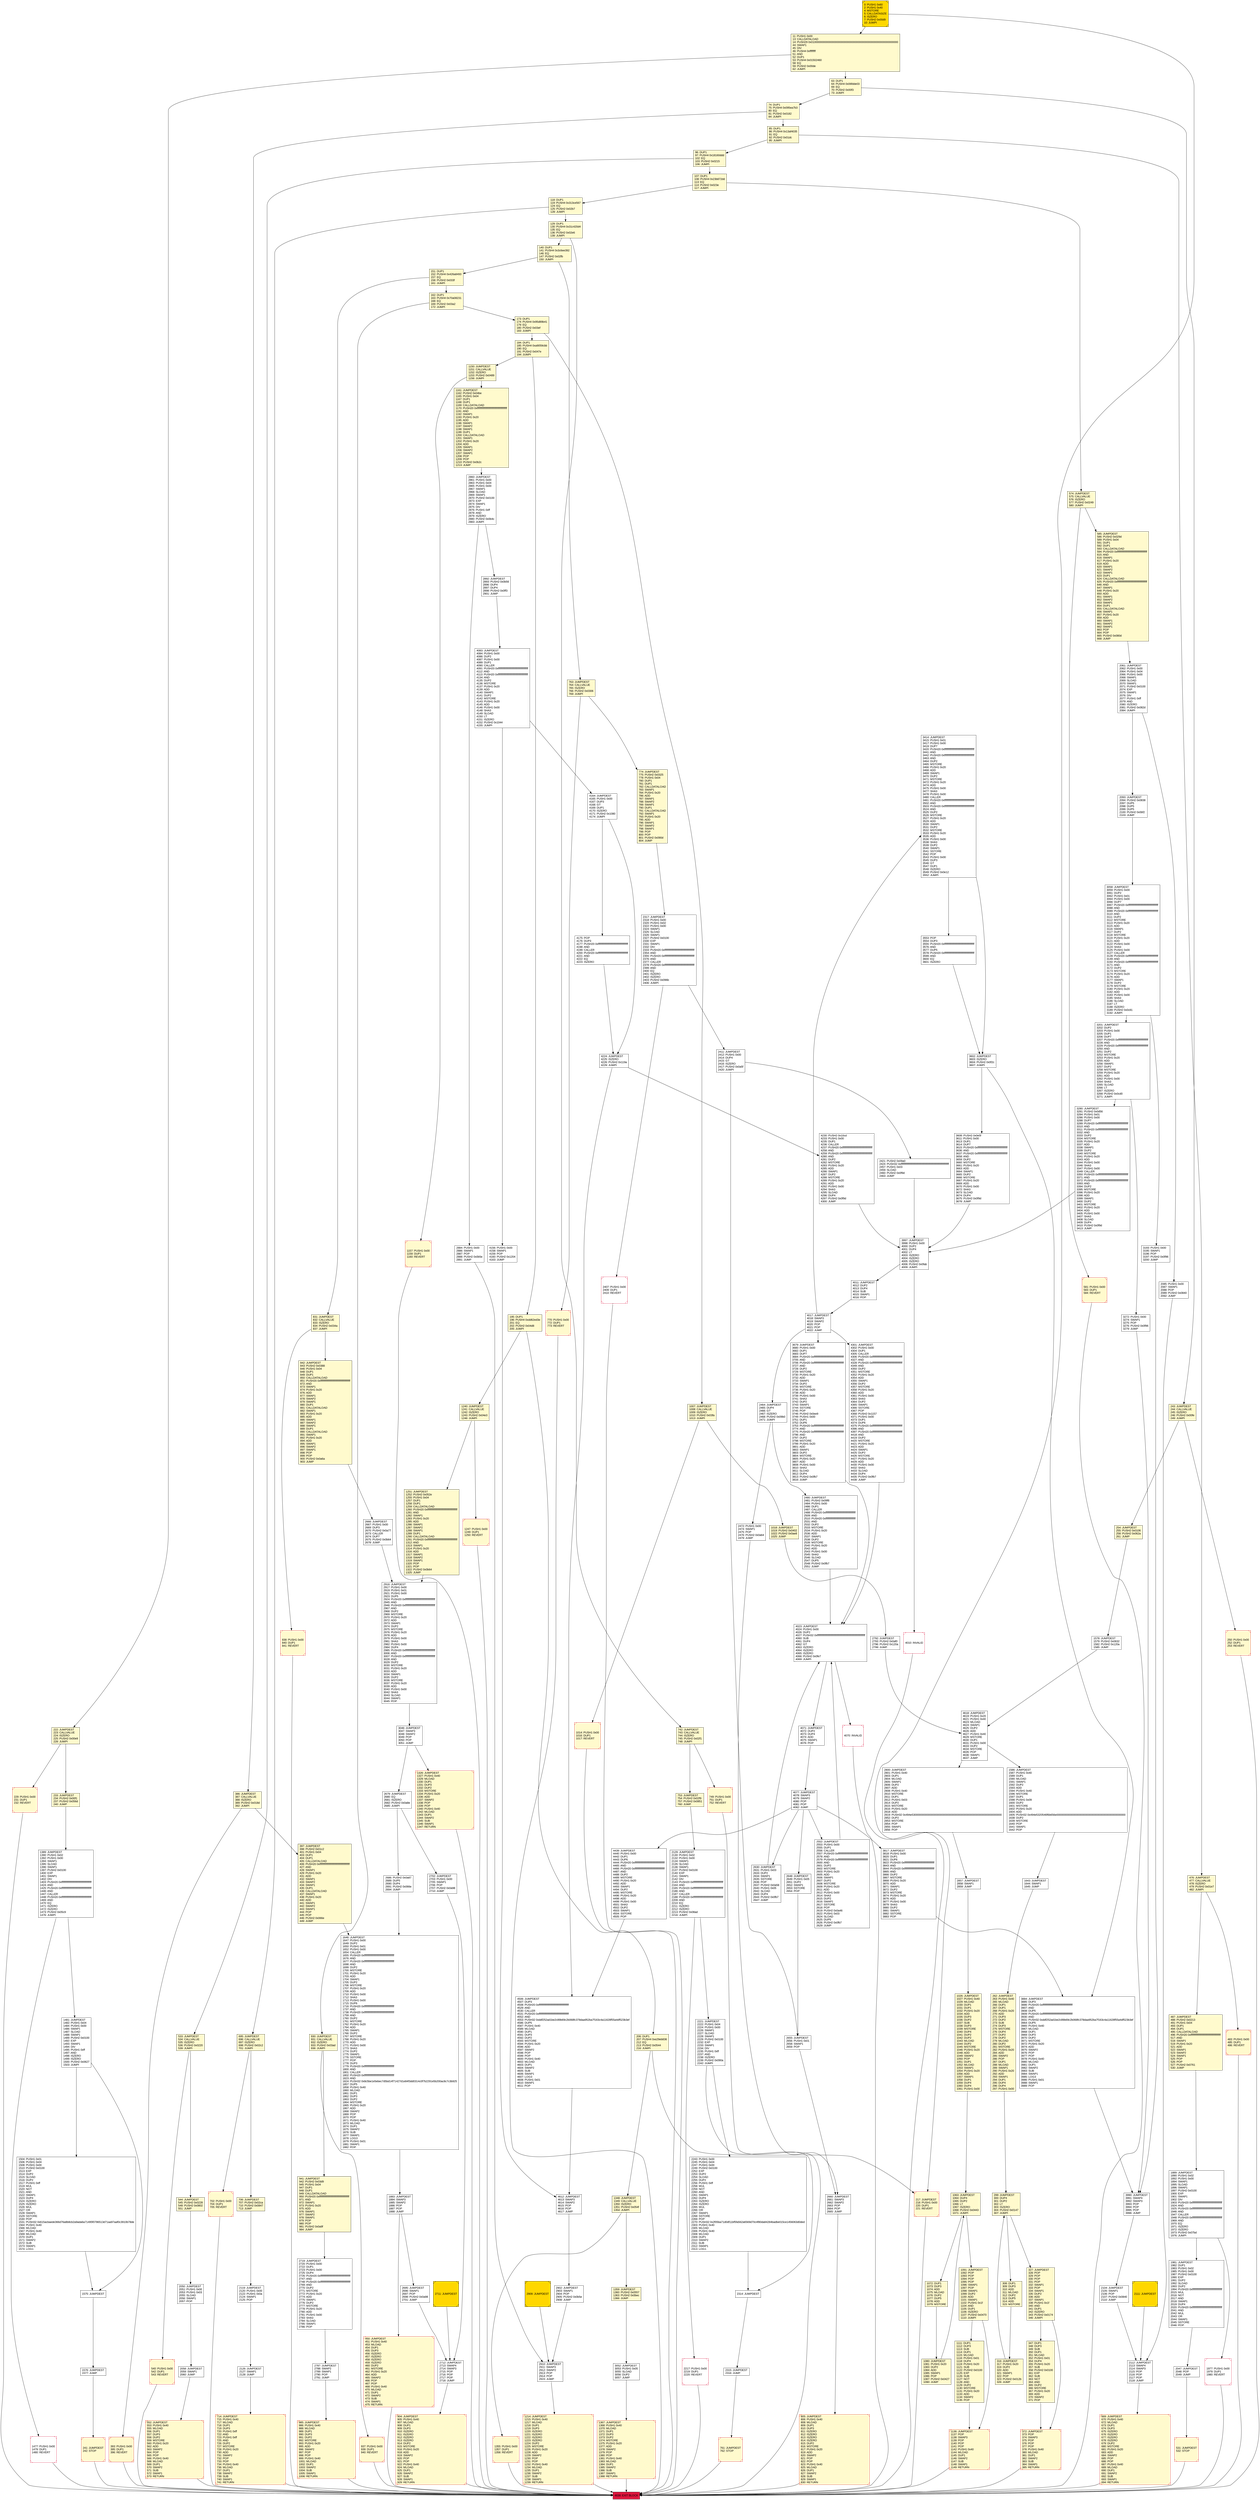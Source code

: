 digraph G {
bgcolor=transparent rankdir=UD;
node [shape=box style=filled color=black fillcolor=white fontname=arial fontcolor=black];
3414 [label="3414: JUMPDEST\l3415: PUSH1 0x01\l3417: PUSH1 0x00\l3419: DUP7\l3420: PUSH20 0xffffffffffffffffffffffffffffffffffffffff\l3441: AND\l3442: PUSH20 0xffffffffffffffffffffffffffffffffffffffff\l3463: AND\l3464: DUP2\l3465: MSTORE\l3466: PUSH1 0x20\l3468: ADD\l3469: SWAP1\l3470: DUP2\l3471: MSTORE\l3472: PUSH1 0x20\l3474: ADD\l3475: PUSH1 0x00\l3477: SHA3\l3478: PUSH1 0x00\l3480: CALLER\l3481: PUSH20 0xffffffffffffffffffffffffffffffffffffffff\l3502: AND\l3503: PUSH20 0xffffffffffffffffffffffffffffffffffffffff\l3524: AND\l3525: DUP2\l3526: MSTORE\l3527: PUSH1 0x20\l3529: ADD\l3530: SWAP1\l3531: DUP2\l3532: MSTORE\l3533: PUSH1 0x20\l3535: ADD\l3536: PUSH1 0x00\l3538: SHA3\l3539: DUP2\l3540: SWAP1\l3541: SSTORE\l3542: POP\l3543: PUSH1 0x00\l3545: DUP3\l3546: GT\l3547: DUP1\l3548: ISZERO\l3549: PUSH2 0x0e12\l3552: JUMPI\l" ];
4071 [label="4071: JUMPDEST\l4072: DUP2\l4073: DUP4\l4074: ADD\l4075: SWAP1\l4076: POP\l" ];
3817 [label="3817: JUMPDEST\l3818: PUSH1 0x00\l3820: DUP1\l3821: DUP6\l3822: PUSH20 0xffffffffffffffffffffffffffffffffffffffff\l3843: AND\l3844: PUSH20 0xffffffffffffffffffffffffffffffffffffffff\l3865: AND\l3866: DUP2\l3867: MSTORE\l3868: PUSH1 0x20\l3870: ADD\l3871: SWAP1\l3872: DUP2\l3873: MSTORE\l3874: PUSH1 0x20\l3876: ADD\l3877: PUSH1 0x00\l3879: SHA3\l3880: DUP2\l3881: SWAP1\l3882: SSTORE\l3883: POP\l" ];
4164 [label="4164: JUMPDEST\l4165: PUSH1 0x00\l4167: DUP3\l4168: GT\l4169: DUP1\l4170: ISZERO\l4171: PUSH2 0x1080\l4174: JUMPI\l" ];
118 [label="118: DUP1\l119: PUSH4 0x313ce567\l124: EQ\l125: PUSH2 0x02b7\l128: JUMPI\l" fillcolor=lemonchiffon ];
2702 [label="2702: JUMPDEST\l2703: PUSH1 0x00\l2705: SWAP1\l2706: POP\l2707: PUSH2 0x0a98\l2710: JUMP\l" ];
937 [label="937: PUSH1 0x00\l939: DUP1\l940: REVERT\l" fillcolor=lemonchiffon shape=Msquare color=crimson ];
2916 [label="2916: JUMPDEST\l2917: PUSH1 0x00\l2919: PUSH1 0x01\l2921: PUSH1 0x00\l2923: DUP5\l2924: PUSH20 0xffffffffffffffffffffffffffffffffffffffff\l2945: AND\l2946: PUSH20 0xffffffffffffffffffffffffffffffffffffffff\l2967: AND\l2968: DUP2\l2969: MSTORE\l2970: PUSH1 0x20\l2972: ADD\l2973: SWAP1\l2974: DUP2\l2975: MSTORE\l2976: PUSH1 0x20\l2978: ADD\l2979: PUSH1 0x00\l2981: SHA3\l2982: PUSH1 0x00\l2984: DUP4\l2985: PUSH20 0xffffffffffffffffffffffffffffffffffffffff\l3006: AND\l3007: PUSH20 0xffffffffffffffffffffffffffffffffffffffff\l3028: AND\l3029: DUP2\l3030: MSTORE\l3031: PUSH1 0x20\l3033: ADD\l3034: SWAP1\l3035: DUP2\l3036: MSTORE\l3037: PUSH1 0x20\l3039: ADD\l3040: PUSH1 0x00\l3042: SHA3\l3043: SLOAD\l3044: SWAP1\l3045: POP\l" ];
2217 [label="2217: PUSH1 0x00\l2219: DUP1\l2220: REVERT\l" shape=Msquare color=crimson ];
533 [label="533: JUMPDEST\l534: CALLVALUE\l535: ISZERO\l536: PUSH2 0x0220\l539: JUMPI\l" fillcolor=lemonchiffon ];
151 [label="151: DUP1\l152: PUSH4 0x426a8493\l157: EQ\l158: PUSH2 0x033f\l161: JUMPI\l" fillcolor=lemonchiffon ];
233 [label="233: JUMPDEST\l234: PUSH2 0x00f1\l237: PUSH2 0x056d\l240: JUMP\l" fillcolor=lemonchiffon ];
742 [label="742: JUMPDEST\l743: CALLVALUE\l744: ISZERO\l745: PUSH2 0x02f1\l748: JUMPI\l" fillcolor=lemonchiffon ];
4010 [label="4010: INVALID\l" shape=Msquare color=crimson ];
1977 [label="1977: PUSH1 0x00\l1979: DUP1\l1980: REVERT\l" shape=Msquare color=crimson ];
805 [label="805: JUMPDEST\l806: PUSH1 0x40\l808: MLOAD\l809: DUP1\l810: DUP3\l811: ISZERO\l812: ISZERO\l813: ISZERO\l814: ISZERO\l815: DUP2\l816: MSTORE\l817: PUSH1 0x20\l819: ADD\l820: SWAP2\l821: POP\l822: POP\l823: PUSH1 0x40\l825: MLOAD\l826: DUP1\l827: SWAP2\l828: SUB\l829: SWAP1\l830: RETURN\l" fillcolor=lemonchiffon shape=Msquare color=crimson ];
3052 [label="3052: JUMPDEST\l3053: PUSH1 0x05\l3055: SLOAD\l3056: DUP2\l3057: JUMP\l" ];
2129 [label="2129: JUMPDEST\l2130: PUSH1 0x02\l2132: PUSH1 0x00\l2134: SWAP1\l2135: SLOAD\l2136: SWAP1\l2137: PUSH2 0x0100\l2140: EXP\l2141: SWAP1\l2142: DIV\l2143: PUSH20 0xffffffffffffffffffffffffffffffffffffffff\l2164: AND\l2165: PUSH20 0xffffffffffffffffffffffffffffffffffffffff\l2186: AND\l2187: CALLER\l2188: PUSH20 0xffffffffffffffffffffffffffffffffffffffff\l2209: AND\l2210: EQ\l2211: ISZERO\l2212: ISZERO\l2213: PUSH2 0x08ad\l2216: JUMPI\l" ];
695 [label="695: JUMPDEST\l696: CALLVALUE\l697: ISZERO\l698: PUSH2 0x02c2\l701: JUMPI\l" fillcolor=lemonchiffon ];
299 [label="299: JUMPDEST\l300: DUP4\l301: DUP2\l302: LT\l303: ISZERO\l304: PUSH2 0x0147\l307: JUMPI\l" fillcolor=lemonchiffon ];
1481 [label="1481: JUMPDEST\l1482: PUSH1 0x04\l1484: PUSH1 0x00\l1486: SWAP1\l1487: SLOAD\l1488: SWAP1\l1489: PUSH2 0x0100\l1492: EXP\l1493: SWAP1\l1494: DIV\l1495: PUSH1 0xff\l1497: AND\l1498: ISZERO\l1499: ISZERO\l1500: PUSH2 0x0627\l1503: JUMPI\l" ];
4638 [label="4638: EXIT BLOCK\l" fillcolor=crimson ];
2317 [label="2317: JUMPDEST\l2318: PUSH1 0x00\l2320: PUSH1 0x02\l2322: PUSH1 0x00\l2324: SWAP1\l2325: SLOAD\l2326: SWAP1\l2327: PUSH2 0x0100\l2330: EXP\l2331: SWAP1\l2332: DIV\l2333: PUSH20 0xffffffffffffffffffffffffffffffffffffffff\l2354: AND\l2355: PUSH20 0xffffffffffffffffffffffffffffffffffffffff\l2376: AND\l2377: CALLER\l2378: PUSH20 0xffffffffffffffffffffffffffffffffffffffff\l2399: AND\l2400: EQ\l2401: ISZERO\l2402: ISZERO\l2403: PUSH2 0x096b\l2406: JUMPI\l" ];
702 [label="702: PUSH1 0x00\l704: DUP1\l705: REVERT\l" fillcolor=lemonchiffon shape=Msquare color=crimson ];
1504 [label="1504: PUSH1 0x01\l1506: PUSH1 0x04\l1508: PUSH1 0x00\l1510: PUSH2 0x0100\l1513: EXP\l1514: DUP2\l1515: SLOAD\l1516: DUP2\l1517: PUSH1 0xff\l1519: MUL\l1520: NOT\l1521: AND\l1522: SWAP1\l1523: DUP4\l1524: ISZERO\l1525: ISZERO\l1526: MUL\l1527: OR\l1528: SWAP1\l1529: SSTORE\l1530: POP\l1531: PUSH32 0x615acbaede366d76a8b8cb2a9ada6a71495f0786513d71aa97aaf0c3910b78de\l1564: PUSH1 0x40\l1566: MLOAD\l1567: PUSH1 0x40\l1569: MLOAD\l1570: DUP1\l1571: SWAP2\l1572: SUB\l1573: SWAP1\l1574: LOG1\l" ];
1576 [label="1576: JUMPDEST\l1577: JUMP\l" ];
1981 [label="1981: JUMPDEST\l1982: DUP1\l1983: PUSH1 0x02\l1985: PUSH1 0x00\l1987: PUSH2 0x0100\l1990: EXP\l1991: DUP2\l1992: SLOAD\l1993: DUP2\l1994: PUSH20 0xffffffffffffffffffffffffffffffffffffffff\l2015: MUL\l2016: NOT\l2017: AND\l2018: SWAP1\l2019: DUP4\l2020: PUSH20 0xffffffffffffffffffffffffffffffffffffffff\l2041: AND\l2042: MUL\l2043: OR\l2044: SWAP1\l2045: SSTORE\l2046: POP\l" ];
1157 [label="1157: PUSH1 0x00\l1159: DUP1\l1160: REVERT\l" fillcolor=lemonchiffon shape=Msquare color=crimson ];
831 [label="831: JUMPDEST\l832: CALLVALUE\l833: ISZERO\l834: PUSH2 0x034a\l837: JUMPI\l" fillcolor=lemonchiffon ];
393 [label="393: PUSH1 0x00\l395: DUP1\l396: REVERT\l" fillcolor=lemonchiffon shape=Msquare color=crimson ];
4230 [label="4230: PUSH2 0x10cd\l4233: PUSH1 0x00\l4235: DUP1\l4236: CALLER\l4237: PUSH20 0xffffffffffffffffffffffffffffffffffffffff\l4258: AND\l4259: PUSH20 0xffffffffffffffffffffffffffffffffffffffff\l4280: AND\l4281: DUP2\l4282: MSTORE\l4283: PUSH1 0x20\l4285: ADD\l4286: SWAP1\l4287: DUP2\l4288: MSTORE\l4289: PUSH1 0x20\l4291: ADD\l4292: PUSH1 0x00\l4294: SHA3\l4295: SLOAD\l4296: DUP4\l4297: PUSH2 0x0f9d\l4300: JUMP\l" ];
3272 [label="3272: PUSH1 0x00\l3274: SWAP1\l3275: POP\l3276: PUSH2 0x0f96\l3279: JUMP\l" ];
243 [label="243: JUMPDEST\l244: CALLVALUE\l245: ISZERO\l246: PUSH2 0x00fe\l249: JUMPI\l" fillcolor=lemonchiffon ];
2119 [label="2119: JUMPDEST\l2120: PUSH1 0x00\l2122: PUSH1 0x0a\l2124: SWAP1\l2125: POP\l" ];
1889 [label="1889: JUMPDEST\l1890: PUSH1 0x02\l1892: PUSH1 0x00\l1894: SWAP1\l1895: SLOAD\l1896: SWAP1\l1897: PUSH2 0x0100\l1900: EXP\l1901: SWAP1\l1902: DIV\l1903: PUSH20 0xffffffffffffffffffffffffffffffffffffffff\l1924: AND\l1925: PUSH20 0xffffffffffffffffffffffffffffffffffffffff\l1946: AND\l1947: CALLER\l1948: PUSH20 0xffffffffffffffffffffffffffffffffffffffff\l1969: AND\l1970: EQ\l1971: ISZERO\l1972: ISZERO\l1973: PUSH2 0x07bd\l1976: JUMPI\l" ];
140 [label="140: DUP1\l141: PUSH4 0x3c6ee392\l146: EQ\l147: PUSH2 0x02fb\l150: JUMPI\l" fillcolor=lemonchiffon ];
2464 [label="2464: JUMPDEST\l2465: DUP4\l2466: GT\l2467: ISZERO\l2468: PUSH2 0x09b0\l2471: JUMPI\l" ];
1251 [label="1251: JUMPDEST\l1252: PUSH2 0x052e\l1255: PUSH1 0x04\l1257: DUP1\l1258: DUP1\l1259: CALLDATALOAD\l1260: PUSH20 0xffffffffffffffffffffffffffffffffffffffff\l1281: AND\l1282: SWAP1\l1283: PUSH1 0x20\l1285: ADD\l1286: SWAP1\l1287: SWAP2\l1288: SWAP1\l1289: DUP1\l1290: CALLDATALOAD\l1291: PUSH20 0xffffffffffffffffffffffffffffffffffffffff\l1312: AND\l1313: SWAP1\l1314: PUSH1 0x20\l1316: ADD\l1317: SWAP1\l1318: SWAP2\l1319: SWAP1\l1320: POP\l1321: POP\l1322: PUSH2 0x0b64\l1325: JUMP\l" fillcolor=lemonchiffon ];
2315 [label="2315: JUMPDEST\l2316: JUMP\l" ];
4612 [label="4612: JUMPDEST\l4613: SWAP3\l4614: SWAP2\l4615: POP\l4616: POP\l4617: JUMP\l" ];
774 [label="774: JUMPDEST\l775: PUSH2 0x0325\l778: PUSH1 0x04\l780: DUP1\l781: DUP1\l782: CALLDATALOAD\l783: SWAP1\l784: PUSH1 0x20\l786: ADD\l787: SWAP1\l788: SWAP2\l789: SWAP1\l790: DUP1\l791: CALLDATALOAD\l792: SWAP1\l793: PUSH1 0x20\l795: ADD\l796: SWAP1\l797: SWAP2\l798: SWAP1\l799: POP\l800: POP\l801: PUSH2 0x090d\l804: JUMP\l" fillcolor=lemonchiffon ];
397 [label="397: JUMPDEST\l398: PUSH2 0x01c2\l401: PUSH1 0x04\l403: DUP1\l404: DUP1\l405: CALLDATALOAD\l406: PUSH20 0xffffffffffffffffffffffffffffffffffffffff\l427: AND\l428: SWAP1\l429: PUSH1 0x20\l431: ADD\l432: SWAP1\l433: SWAP2\l434: SWAP1\l435: DUP1\l436: CALLDATALOAD\l437: SWAP1\l438: PUSH1 0x20\l440: ADD\l441: SWAP1\l442: SWAP2\l443: SWAP1\l444: POP\l445: POP\l446: PUSH2 0x066e\l449: JUMP\l" fillcolor=lemonchiffon ];
4224 [label="4224: JUMPDEST\l4225: ISZERO\l4226: PUSH2 0x119a\l4229: JUMPI\l" ];
2061 [label="2061: JUMPDEST\l2062: PUSH1 0x00\l2064: PUSH1 0x04\l2066: PUSH1 0x00\l2068: SWAP1\l2069: SLOAD\l2070: SWAP1\l2071: PUSH2 0x0100\l2074: EXP\l2075: SWAP1\l2076: DIV\l2077: PUSH1 0xff\l2079: AND\l2080: ISZERO\l2081: PUSH2 0x082d\l2084: JUMPI\l" ];
483 [label="483: PUSH1 0x00\l485: DUP1\l486: REVERT\l" fillcolor=lemonchiffon shape=Msquare color=crimson ];
4301 [label="4301: JUMPDEST\l4302: PUSH1 0x00\l4304: DUP1\l4305: CALLER\l4306: PUSH20 0xffffffffffffffffffffffffffffffffffffffff\l4327: AND\l4328: PUSH20 0xffffffffffffffffffffffffffffffffffffffff\l4349: AND\l4350: DUP2\l4351: MSTORE\l4352: PUSH1 0x20\l4354: ADD\l4355: SWAP1\l4356: DUP2\l4357: MSTORE\l4358: PUSH1 0x20\l4360: ADD\l4361: PUSH1 0x00\l4363: SHA3\l4364: DUP2\l4365: SWAP1\l4366: SSTORE\l4367: POP\l4368: PUSH2 0x1157\l4371: PUSH1 0x00\l4373: DUP1\l4374: DUP6\l4375: PUSH20 0xffffffffffffffffffffffffffffffffffffffff\l4396: AND\l4397: PUSH20 0xffffffffffffffffffffffffffffffffffffffff\l4418: AND\l4419: DUP2\l4420: MSTORE\l4421: PUSH1 0x20\l4423: ADD\l4424: SWAP1\l4425: DUP2\l4426: MSTORE\l4427: PUSH1 0x20\l4429: ADD\l4430: PUSH1 0x00\l4432: SHA3\l4433: SLOAD\l4434: DUP4\l4435: PUSH2 0x0fb7\l4438: JUMP\l" ];
229 [label="229: PUSH1 0x00\l231: DUP1\l232: REVERT\l" fillcolor=lemonchiffon shape=Msquare color=crimson ];
0 [label="0: PUSH1 0x60\l2: PUSH1 0x40\l4: MSTORE\l5: CALLDATASIZE\l6: ISZERO\l7: PUSH2 0x00d9\l10: JUMPI\l" fillcolor=lemonchiffon shape=Msquare fillcolor=gold ];
2421 [label="2421: PUSH2 0x09a0\l2424: PUSH32 0xffffffffffffffffffffffffffffffffffffffffffffffffffffffffffffffff\l2457: PUSH1 0x03\l2459: SLOAD\l2460: PUSH2 0x0f9d\l2463: JUMP\l" ];
4083 [label="4083: JUMPDEST\l4084: PUSH1 0x00\l4086: DUP2\l4087: PUSH1 0x00\l4089: DUP1\l4090: CALLER\l4091: PUSH20 0xffffffffffffffffffffffffffffffffffffffff\l4112: AND\l4113: PUSH20 0xffffffffffffffffffffffffffffffffffffffff\l4134: AND\l4135: DUP2\l4136: MSTORE\l4137: PUSH1 0x20\l4139: ADD\l4140: SWAP1\l4141: DUP2\l4142: MSTORE\l4143: PUSH1 0x20\l4145: ADD\l4146: PUSH1 0x00\l4148: SHA3\l4149: SLOAD\l4150: LT\l4151: ISZERO\l4152: PUSH2 0x1044\l4155: JUMPI\l" ];
749 [label="749: PUSH1 0x00\l751: DUP1\l752: REVERT\l" fillcolor=lemonchiffon shape=Msquare color=crimson ];
347 [label="347: DUP1\l348: DUP3\l349: SUB\l350: DUP1\l351: MLOAD\l352: PUSH1 0x01\l354: DUP4\l355: PUSH1 0x20\l357: SUB\l358: PUSH2 0x0100\l361: EXP\l362: SUB\l363: NOT\l364: AND\l365: DUP2\l366: MSTORE\l367: PUSH1 0x20\l369: ADD\l370: SWAP2\l371: POP\l" fillcolor=lemonchiffon ];
1578 [label="1578: JUMPDEST\l1579: PUSH2 0x0632\l1582: PUSH2 0x120a\l1585: JUMP\l" ];
184 [label="184: DUP1\l185: PUSH4 0xa9059cbb\l190: EQ\l191: PUSH2 0x047e\l194: JUMPI\l" fillcolor=lemonchiffon ];
2112 [label="2112: JUMPDEST\l2113: SWAP4\l2114: SWAP3\l2115: POP\l2116: POP\l2117: POP\l2118: JUMP\l" ];
3058 [label="3058: JUMPDEST\l3059: PUSH1 0x00\l3061: DUP2\l3062: PUSH1 0x01\l3064: PUSH1 0x00\l3066: DUP7\l3067: PUSH20 0xffffffffffffffffffffffffffffffffffffffff\l3088: AND\l3089: PUSH20 0xffffffffffffffffffffffffffffffffffffffff\l3110: AND\l3111: DUP2\l3112: MSTORE\l3113: PUSH1 0x20\l3115: ADD\l3116: SWAP1\l3117: DUP2\l3118: MSTORE\l3119: PUSH1 0x20\l3121: ADD\l3122: PUSH1 0x00\l3124: SHA3\l3125: PUSH1 0x00\l3127: CALLER\l3128: PUSH20 0xffffffffffffffffffffffffffffffffffffffff\l3149: AND\l3150: PUSH20 0xffffffffffffffffffffffffffffffffffffffff\l3171: AND\l3172: DUP2\l3173: MSTORE\l3174: PUSH1 0x20\l3176: ADD\l3177: SWAP1\l3178: DUP2\l3179: MSTORE\l3180: PUSH1 0x20\l3182: ADD\l3183: PUSH1 0x00\l3185: SHA3\l3186: SLOAD\l3187: LT\l3188: ISZERO\l3189: PUSH2 0x0c81\l3192: JUMPI\l" ];
2679 [label="2679: JUMPDEST\l2680: EQ\l2681: ISZERO\l2682: PUSH2 0x0a8e\l2685: JUMPI\l" ];
1014 [label="1014: PUSH1 0x00\l1016: DUP1\l1017: REVERT\l" fillcolor=lemonchiffon shape=Msquare color=crimson ];
4070 [label="4070: INVALID\l" shape=Msquare color=crimson ];
2711 [label="2711: JUMPDEST\l" shape=Msquare fillcolor=gold ];
250 [label="250: PUSH1 0x00\l252: DUP1\l253: REVERT\l" fillcolor=lemonchiffon shape=Msquare color=crimson ];
1111 [label="1111: DUP1\l1112: DUP3\l1113: SUB\l1114: DUP1\l1115: MLOAD\l1116: PUSH1 0x01\l1118: DUP4\l1119: PUSH1 0x20\l1121: SUB\l1122: PUSH2 0x0100\l1125: EXP\l1126: SUB\l1127: NOT\l1128: AND\l1129: DUP2\l1130: MSTORE\l1131: PUSH1 0x20\l1133: ADD\l1134: SWAP2\l1135: POP\l" fillcolor=lemonchiffon ];
2660 [label="2660: JUMPDEST\l2661: SWAP3\l2662: SWAP2\l2663: POP\l2664: POP\l2665: JUMP\l" ];
4156 [label="4156: PUSH1 0x00\l4158: SWAP1\l4159: POP\l4160: PUSH2 0x1204\l4163: JUMP\l" ];
1007 [label="1007: JUMPDEST\l1008: CALLVALUE\l1009: ISZERO\l1010: PUSH2 0x03fa\l1013: JUMPI\l" fillcolor=lemonchiffon ];
4618 [label="4618: JUMPDEST\l4619: PUSH1 0x20\l4621: PUSH1 0x40\l4623: MLOAD\l4624: SWAP1\l4625: DUP2\l4626: ADD\l4627: PUSH1 0x40\l4629: MSTORE\l4630: DUP1\l4631: PUSH1 0x00\l4633: DUP2\l4634: MSTORE\l4635: POP\l4636: SWAP1\l4637: JUMP\l" ];
1883 [label="1883: JUMPDEST\l1884: SWAP3\l1885: SWAP2\l1886: POP\l1887: POP\l1888: JUMP\l" ];
1477 [label="1477: PUSH1 0x00\l1479: DUP1\l1480: REVERT\l" shape=Msquare color=crimson ];
241 [label="241: JUMPDEST\l242: STOP\l" fillcolor=lemonchiffon shape=Msquare color=crimson ];
2910 [label="2910: JUMPDEST\l2911: SWAP3\l2912: SWAP2\l2913: POP\l2914: POP\l2915: JUMP\l" ];
96 [label="96: DUP1\l97: PUSH4 0x18160ddd\l102: EQ\l103: PUSH2 0x0215\l106: JUMPI\l" fillcolor=lemonchiffon ];
985 [label="985: JUMPDEST\l986: PUSH1 0x40\l988: MLOAD\l989: DUP1\l990: DUP3\l991: DUP2\l992: MSTORE\l993: PUSH1 0x20\l995: ADD\l996: SWAP2\l997: POP\l998: POP\l999: PUSH1 0x40\l1001: MLOAD\l1002: DUP1\l1003: SWAP2\l1004: SUB\l1005: SWAP1\l1006: RETURN\l" fillcolor=lemonchiffon shape=Msquare color=crimson ];
544 [label="544: JUMPDEST\l545: PUSH2 0x0228\l548: PUSH2 0x0802\l551: JUMP\l" fillcolor=lemonchiffon ];
761 [label="761: JUMPDEST\l762: STOP\l" fillcolor=lemonchiffon shape=Msquare color=crimson ];
129 [label="129: DUP1\l130: PUSH4 0x31c420d4\l135: EQ\l136: PUSH2 0x02e6\l139: JUMPI\l" fillcolor=lemonchiffon ];
2411 [label="2411: JUMPDEST\l2412: PUSH1 0x00\l2414: DUP4\l2415: GT\l2416: ISZERO\l2417: PUSH2 0x0a5f\l2420: JUMPI\l" ];
2243 [label="2243: PUSH1 0x00\l2245: PUSH1 0x04\l2247: PUSH1 0x00\l2249: PUSH2 0x0100\l2252: EXP\l2253: DUP2\l2254: SLOAD\l2255: DUP2\l2256: PUSH1 0xff\l2258: MUL\l2259: NOT\l2260: AND\l2261: SWAP1\l2262: DUP4\l2263: ISZERO\l2264: ISZERO\l2265: MUL\l2266: OR\l2267: SWAP1\l2268: SSTORE\l2269: POP\l2270: PUSH32 0x2f05ba71d0df11bf5fa562a6569d70c4f80da84284badbe015ce1456063d0ded\l2303: PUSH1 0x40\l2305: MLOAD\l2306: PUSH1 0x40\l2308: MLOAD\l2309: DUP1\l2310: SWAP2\l2311: SUB\l2312: SWAP1\l2313: LOG1\l" ];
4011 [label="4011: JUMPDEST\l4012: DUP2\l4013: DUP4\l4014: SUB\l4015: SWAP1\l4016: POP\l" ];
195 [label="195: DUP1\l196: PUSH4 0xdd62ed3e\l201: EQ\l202: PUSH2 0x04d8\l205: JUMPI\l" fillcolor=lemonchiffon ];
2648 [label="2648: JUMPDEST\l2649: PUSH1 0x05\l2651: DUP2\l2652: SWAP1\l2653: SSTORE\l2654: POP\l" ];
1247 [label="1247: PUSH1 0x00\l1249: DUP1\l1250: REVERT\l" fillcolor=lemonchiffon shape=Msquare color=crimson ];
107 [label="107: DUP1\l108: PUSH4 0x23b872dd\l113: EQ\l114: PUSH2 0x023e\l117: JUMPI\l" fillcolor=lemonchiffon ];
714 [label="714: JUMPDEST\l715: PUSH1 0x40\l717: MLOAD\l718: DUP1\l719: DUP3\l720: PUSH1 0xff\l722: AND\l723: PUSH1 0xff\l725: AND\l726: DUP2\l727: MSTORE\l728: PUSH1 0x20\l730: ADD\l731: SWAP2\l732: POP\l733: POP\l734: PUSH1 0x40\l736: MLOAD\l737: DUP1\l738: SWAP2\l739: SUB\l740: SWAP1\l741: RETURN\l" fillcolor=lemonchiffon shape=Msquare color=crimson ];
1348 [label="1348: JUMPDEST\l1349: CALLVALUE\l1350: ISZERO\l1351: PUSH2 0x054f\l1354: JUMPI\l" fillcolor=lemonchiffon ];
487 [label="487: JUMPDEST\l488: PUSH2 0x0213\l491: PUSH1 0x04\l493: DUP1\l494: DUP1\l495: CALLDATALOAD\l496: PUSH20 0xffffffffffffffffffffffffffffffffffffffff\l517: AND\l518: SWAP1\l519: PUSH1 0x20\l521: ADD\l522: SWAP1\l523: SWAP2\l524: SWAP1\l525: POP\l526: POP\l527: PUSH2 0x0761\l530: JUMP\l" fillcolor=lemonchiffon ];
476 [label="476: JUMPDEST\l477: CALLVALUE\l478: ISZERO\l479: PUSH2 0x01e7\l482: JUMPI\l" fillcolor=lemonchiffon ];
1214 [label="1214: JUMPDEST\l1215: PUSH1 0x40\l1217: MLOAD\l1218: DUP1\l1219: DUP3\l1220: ISZERO\l1221: ISZERO\l1222: ISZERO\l1223: ISZERO\l1224: DUP2\l1225: MSTORE\l1226: PUSH1 0x20\l1228: ADD\l1229: SWAP2\l1230: POP\l1231: POP\l1232: PUSH1 0x40\l1234: MLOAD\l1235: DUP1\l1236: SWAP2\l1237: SUB\l1238: SWAP1\l1239: RETURN\l" fillcolor=lemonchiffon shape=Msquare color=crimson ];
3990 [label="3990: JUMPDEST\l3991: SWAP4\l3992: SWAP3\l3993: POP\l3994: POP\l3995: POP\l3996: JUMP\l" ];
531 [label="531: JUMPDEST\l532: STOP\l" fillcolor=lemonchiffon shape=Msquare color=crimson ];
2787 [label="2787: JUMPDEST\l2788: SWAP2\l2789: SWAP1\l2790: POP\l2791: JUMP\l" ];
2902 [label="2902: JUMPDEST\l2903: SWAP1\l2904: POP\l2905: PUSH2 0x0b5e\l2908: JUMP\l" ];
4017 [label="4017: JUMPDEST\l4018: SWAP3\l4019: SWAP2\l4020: POP\l4021: POP\l4022: JUMP\l" ];
2712 [label="2712: JUMPDEST\l2713: SWAP4\l2714: SWAP3\l2715: POP\l2716: POP\l2717: POP\l2718: JUMP\l" ];
222 [label="222: JUMPDEST\l223: CALLVALUE\l224: ISZERO\l225: PUSH2 0x00e9\l228: JUMPI\l" fillcolor=lemonchiffon ];
206 [label="206: DUP1\l207: PUSH4 0xe29eb836\l212: EQ\l213: PUSH2 0x0544\l216: JUMPI\l" fillcolor=lemonchiffon ];
2719 [label="2719: JUMPDEST\l2720: PUSH1 0x00\l2722: DUP1\l2723: PUSH1 0x00\l2725: DUP4\l2726: PUSH20 0xffffffffffffffffffffffffffffffffffffffff\l2747: AND\l2748: PUSH20 0xffffffffffffffffffffffffffffffffffffffff\l2769: AND\l2770: DUP2\l2771: MSTORE\l2772: PUSH1 0x20\l2774: ADD\l2775: SWAP1\l2776: DUP2\l2777: MSTORE\l2778: PUSH1 0x20\l2780: ADD\l2781: PUSH1 0x00\l2783: SHA3\l2784: SLOAD\l2785: SWAP1\l2786: POP\l" ];
1080 [label="1080: JUMPDEST\l1081: PUSH1 0x20\l1083: DUP2\l1084: ADD\l1085: SWAP1\l1086: POP\l1087: PUSH2 0x0427\l1090: JUMP\l" fillcolor=lemonchiffon ];
2686 [label="2686: PUSH2 0x0a87\l2689: DUP5\l2690: DUP4\l2691: PUSH2 0x066e\l2694: JUMP\l" ];
2884 [label="2884: PUSH1 0x00\l2886: SWAP1\l2887: POP\l2888: PUSH2 0x0b5e\l2891: JUMP\l" ];
2909 [label="2909: JUMPDEST\l" shape=Msquare fillcolor=gold ];
2480 [label="2480: JUMPDEST\l2481: PUSH2 0x09f8\l2484: PUSH1 0x00\l2486: DUP1\l2487: CALLER\l2488: PUSH20 0xffffffffffffffffffffffffffffffffffffffff\l2509: AND\l2510: PUSH20 0xffffffffffffffffffffffffffffffffffffffff\l2531: AND\l2532: DUP2\l2533: MSTORE\l2534: PUSH1 0x20\l2536: ADD\l2537: SWAP1\l2538: DUP2\l2539: MSTORE\l2540: PUSH1 0x20\l2542: ADD\l2543: PUSH1 0x00\l2545: SHA3\l2546: SLOAD\l2547: DUP5\l2548: PUSH2 0x0fb7\l2551: JUMP\l" ];
2666 [label="2666: JUMPDEST\l2667: PUSH1 0x00\l2669: DUP3\l2670: PUSH2 0x0a77\l2673: CALLER\l2674: DUP7\l2675: PUSH2 0x0b64\l2678: JUMP\l" ];
2695 [label="2695: JUMPDEST\l2696: SWAP1\l2697: POP\l2698: PUSH2 0x0a98\l2701: JUMP\l" ];
552 [label="552: JUMPDEST\l553: PUSH1 0x40\l555: MLOAD\l556: DUP1\l557: DUP3\l558: DUP2\l559: MSTORE\l560: PUSH1 0x20\l562: ADD\l563: SWAP2\l564: POP\l565: POP\l566: PUSH1 0x40\l568: MLOAD\l569: DUP1\l570: SWAP2\l571: SUB\l572: SWAP1\l573: RETURN\l" fillcolor=lemonchiffon shape=Msquare color=crimson ];
2221 [label="2221: JUMPDEST\l2222: PUSH1 0x04\l2224: PUSH1 0x00\l2226: SWAP1\l2227: SLOAD\l2228: SWAP1\l2229: PUSH2 0x0100\l2232: EXP\l2233: SWAP1\l2234: DIV\l2235: PUSH1 0xff\l2237: AND\l2238: ISZERO\l2239: PUSH2 0x090a\l2242: JUMPI\l" ];
3193 [label="3193: PUSH1 0x00\l3195: SWAP1\l3196: POP\l3197: PUSH2 0x0f96\l3200: JUMP\l" ];
3602 [label="3602: JUMPDEST\l3603: ISZERO\l3604: PUSH2 0x0f2c\l3607: JUMPI\l" ];
11 [label="11: PUSH1 0x00\l13: CALLDATALOAD\l14: PUSH29 0x0100000000000000000000000000000000000000000000000000000000\l44: SWAP1\l45: DIV\l46: PUSH4 0xffffffff\l51: AND\l52: DUP1\l53: PUSH4 0x01502460\l58: EQ\l59: PUSH2 0x00de\l62: JUMPI\l" fillcolor=lemonchiffon ];
2857 [label="2857: JUMPDEST\l2858: SWAP1\l2859: JUMP\l" ];
1326 [label="1326: JUMPDEST\l1327: PUSH1 0x40\l1329: MLOAD\l1330: DUP1\l1331: DUP3\l1332: DUP2\l1333: MSTORE\l1334: PUSH1 0x20\l1336: ADD\l1337: SWAP2\l1338: POP\l1339: POP\l1340: PUSH1 0x40\l1342: MLOAD\l1343: DUP1\l1344: SWAP2\l1345: SUB\l1346: SWAP1\l1347: RETURN\l" fillcolor=lemonchiffon shape=Msquare color=crimson ];
1091 [label="1091: JUMPDEST\l1092: POP\l1093: POP\l1094: POP\l1095: POP\l1096: SWAP1\l1097: POP\l1098: SWAP1\l1099: DUP2\l1100: ADD\l1101: SWAP1\l1102: PUSH1 0x1f\l1104: AND\l1105: DUP1\l1106: ISZERO\l1107: PUSH2 0x0470\l1110: JUMPI\l" fillcolor=lemonchiffon ];
1150 [label="1150: JUMPDEST\l1151: CALLVALUE\l1152: ISZERO\l1153: PUSH2 0x0489\l1156: JUMPI\l" fillcolor=lemonchiffon ];
585 [label="585: JUMPDEST\l586: PUSH2 0x029d\l589: PUSH1 0x04\l591: DUP1\l592: DUP1\l593: CALLDATALOAD\l594: PUSH20 0xffffffffffffffffffffffffffffffffffffffff\l615: AND\l616: SWAP1\l617: PUSH1 0x20\l619: ADD\l620: SWAP1\l621: SWAP2\l622: SWAP1\l623: DUP1\l624: CALLDATALOAD\l625: PUSH20 0xffffffffffffffffffffffffffffffffffffffff\l646: AND\l647: SWAP1\l648: PUSH1 0x20\l650: ADD\l651: SWAP1\l652: SWAP2\l653: SWAP1\l654: DUP1\l655: CALLDATALOAD\l656: SWAP1\l657: PUSH1 0x20\l659: ADD\l660: SWAP1\l661: SWAP2\l662: SWAP1\l663: POP\l664: POP\l665: PUSH2 0x080d\l668: JUMP\l" fillcolor=lemonchiffon ];
669 [label="669: JUMPDEST\l670: PUSH1 0x40\l672: MLOAD\l673: DUP1\l674: DUP3\l675: ISZERO\l676: ISZERO\l677: ISZERO\l678: ISZERO\l679: DUP2\l680: MSTORE\l681: PUSH1 0x20\l683: ADD\l684: SWAP2\l685: POP\l686: POP\l687: PUSH1 0x40\l689: MLOAD\l690: DUP1\l691: SWAP2\l692: SUB\l693: SWAP1\l694: RETURN\l" fillcolor=lemonchiffon shape=Msquare color=crimson ];
770 [label="770: PUSH1 0x00\l772: DUP1\l773: REVERT\l" fillcolor=lemonchiffon shape=Msquare color=crimson ];
1586 [label="1586: JUMPDEST\l1587: PUSH1 0x40\l1589: DUP1\l1590: MLOAD\l1591: SWAP1\l1592: DUP2\l1593: ADD\l1594: PUSH1 0x40\l1596: MSTORE\l1597: DUP1\l1598: PUSH1 0x09\l1600: DUP2\l1601: MSTORE\l1602: PUSH1 0x20\l1604: ADD\l1605: PUSH32 0x494e5320546f6b656e0000000000000000000000000000000000000000000000\l1638: DUP2\l1639: MSTORE\l1640: POP\l1641: SWAP1\l1642: POP\l" ];
162 [label="162: DUP1\l163: PUSH4 0x70a08231\l168: EQ\l169: PUSH2 0x03a2\l172: JUMPI\l" fillcolor=lemonchiffon ];
1389 [label="1389: JUMPDEST\l1390: PUSH1 0x02\l1392: PUSH1 0x00\l1394: SWAP1\l1395: SLOAD\l1396: SWAP1\l1397: PUSH2 0x0100\l1400: EXP\l1401: SWAP1\l1402: DIV\l1403: PUSH20 0xffffffffffffffffffffffffffffffffffffffff\l1424: AND\l1425: PUSH20 0xffffffffffffffffffffffffffffffffffffffff\l1446: AND\l1447: CALLER\l1448: PUSH20 0xffffffffffffffffffffffffffffffffffffffff\l1469: AND\l1470: EQ\l1471: ISZERO\l1472: ISZERO\l1473: PUSH2 0x05c9\l1476: JUMPI\l" ];
2800 [label="2800: JUMPDEST\l2801: PUSH1 0x40\l2803: DUP1\l2804: MLOAD\l2805: SWAP1\l2806: DUP2\l2807: ADD\l2808: PUSH1 0x40\l2810: MSTORE\l2811: DUP1\l2812: PUSH1 0x03\l2814: DUP2\l2815: MSTORE\l2816: PUSH1 0x20\l2818: ADD\l2819: PUSH32 0x494e530000000000000000000000000000000000000000000000000000000000\l2852: DUP2\l2853: MSTORE\l2854: POP\l2855: SWAP1\l2856: POP\l" ];
3884 [label="3884: JUMPDEST\l3885: DUP3\l3886: PUSH20 0xffffffffffffffffffffffffffffffffffffffff\l3907: AND\l3908: DUP5\l3909: PUSH20 0xffffffffffffffffffffffffffffffffffffffff\l3930: AND\l3931: PUSH32 0xddf252ad1be2c89b69c2b068fc378daa952ba7f163c4a11628f55a4df523b3ef\l3964: DUP5\l3965: PUSH1 0x40\l3967: MLOAD\l3968: DUP1\l3969: DUP3\l3970: DUP2\l3971: MSTORE\l3972: PUSH1 0x20\l3974: ADD\l3975: SWAP2\l3976: POP\l3977: POP\l3978: PUSH1 0x40\l3980: MLOAD\l3981: DUP1\l3982: SWAP2\l3983: SUB\l3984: SWAP1\l3985: LOG3\l3986: PUSH1 0x01\l3988: SWAP1\l3989: POP\l" ];
85 [label="85: DUP1\l86: PUSH4 0x13af4035\l91: EQ\l92: PUSH2 0x01dc\l95: JUMPI\l" fillcolor=lemonchiffon ];
930 [label="930: JUMPDEST\l931: CALLVALUE\l932: ISZERO\l933: PUSH2 0x03ad\l936: JUMPI\l" fillcolor=lemonchiffon ];
1026 [label="1026: JUMPDEST\l1027: PUSH1 0x40\l1029: MLOAD\l1030: DUP1\l1031: DUP1\l1032: PUSH1 0x20\l1034: ADD\l1035: DUP3\l1036: DUP2\l1037: SUB\l1038: DUP3\l1039: MSTORE\l1040: DUP4\l1041: DUP2\l1042: DUP2\l1043: MLOAD\l1044: DUP2\l1045: MSTORE\l1046: PUSH1 0x20\l1048: ADD\l1049: SWAP2\l1050: POP\l1051: DUP1\l1052: MLOAD\l1053: SWAP1\l1054: PUSH1 0x20\l1056: ADD\l1057: SWAP1\l1058: DUP1\l1059: DUP4\l1060: DUP4\l1061: PUSH1 0x00\l" fillcolor=lemonchiffon ];
1072 [label="1072: DUP1\l1073: DUP3\l1074: ADD\l1075: MLOAD\l1076: DUP2\l1077: DUP5\l1078: ADD\l1079: MSTORE\l" fillcolor=lemonchiffon ];
3608 [label="3608: PUSH2 0x0e5f\l3611: PUSH1 0x00\l3613: DUP1\l3614: DUP7\l3615: PUSH20 0xffffffffffffffffffffffffffffffffffffffff\l3636: AND\l3637: PUSH20 0xffffffffffffffffffffffffffffffffffffffff\l3658: AND\l3659: DUP2\l3660: MSTORE\l3661: PUSH1 0x20\l3663: ADD\l3664: SWAP1\l3665: DUP2\l3666: MSTORE\l3667: PUSH1 0x20\l3669: ADD\l3670: PUSH1 0x00\l3672: SHA3\l3673: SLOAD\l3674: DUP4\l3675: PUSH2 0x0f9d\l3678: JUMP\l" ];
904 [label="904: JUMPDEST\l905: PUSH1 0x40\l907: MLOAD\l908: DUP1\l909: DUP3\l910: ISZERO\l911: ISZERO\l912: ISZERO\l913: ISZERO\l914: DUP2\l915: MSTORE\l916: PUSH1 0x20\l918: ADD\l919: SWAP2\l920: POP\l921: POP\l922: PUSH1 0x40\l924: MLOAD\l925: DUP1\l926: SWAP2\l927: SUB\l928: SWAP1\l929: RETURN\l" fillcolor=lemonchiffon shape=Msquare color=crimson ];
3679 [label="3679: JUMPDEST\l3680: PUSH1 0x00\l3682: DUP1\l3683: DUP7\l3684: PUSH20 0xffffffffffffffffffffffffffffffffffffffff\l3705: AND\l3706: PUSH20 0xffffffffffffffffffffffffffffffffffffffff\l3727: AND\l3728: DUP2\l3729: MSTORE\l3730: PUSH1 0x20\l3732: ADD\l3733: SWAP1\l3734: DUP2\l3735: MSTORE\l3736: PUSH1 0x20\l3738: ADD\l3739: PUSH1 0x00\l3741: SHA3\l3742: DUP2\l3743: SWAP1\l3744: SSTORE\l3745: POP\l3746: PUSH2 0x0ee9\l3749: PUSH1 0x00\l3751: DUP1\l3752: DUP6\l3753: PUSH20 0xffffffffffffffffffffffffffffffffffffffff\l3774: AND\l3775: PUSH20 0xffffffffffffffffffffffffffffffffffffffff\l3796: AND\l3797: DUP2\l3798: MSTORE\l3799: PUSH1 0x20\l3801: ADD\l3802: SWAP1\l3803: DUP2\l3804: MSTORE\l3805: PUSH1 0x20\l3807: ADD\l3808: PUSH1 0x00\l3810: SHA3\l3811: SLOAD\l3812: DUP4\l3813: PUSH2 0x0fb7\l3816: JUMP\l" ];
386 [label="386: JUMPDEST\l387: CALLVALUE\l388: ISZERO\l389: PUSH2 0x018d\l392: JUMPI\l" fillcolor=lemonchiffon ];
3553 [label="3553: POP\l3554: DUP3\l3555: PUSH20 0xffffffffffffffffffffffffffffffffffffffff\l3576: AND\l3577: DUP5\l3578: PUSH20 0xffffffffffffffffffffffffffffffffffffffff\l3599: AND\l3600: EQ\l3601: ISZERO\l" ];
262 [label="262: JUMPDEST\l263: PUSH1 0x40\l265: MLOAD\l266: DUP1\l267: DUP1\l268: PUSH1 0x20\l270: ADD\l271: DUP3\l272: DUP2\l273: SUB\l274: DUP3\l275: MSTORE\l276: DUP4\l277: DUP2\l278: DUP2\l279: MLOAD\l280: DUP2\l281: MSTORE\l282: PUSH1 0x20\l284: ADD\l285: SWAP2\l286: POP\l287: DUP1\l288: MLOAD\l289: SWAP1\l290: PUSH1 0x20\l292: ADD\l293: SWAP1\l294: DUP1\l295: DUP4\l296: DUP4\l297: PUSH1 0x00\l" fillcolor=lemonchiffon ];
308 [label="308: DUP1\l309: DUP3\l310: ADD\l311: MLOAD\l312: DUP2\l313: DUP5\l314: ADD\l315: MSTORE\l" fillcolor=lemonchiffon ];
2792 [label="2792: JUMPDEST\l2793: PUSH2 0x0af0\l2796: PUSH2 0x120a\l2799: JUMP\l" ];
316 [label="316: JUMPDEST\l317: PUSH1 0x20\l319: DUP2\l320: ADD\l321: SWAP1\l322: POP\l323: PUSH2 0x012b\l326: JUMP\l" fillcolor=lemonchiffon ];
3997 [label="3997: JUMPDEST\l3998: PUSH1 0x00\l4000: DUP2\l4001: DUP4\l4002: LT\l4003: ISZERO\l4004: ISZERO\l4005: ISZERO\l4006: PUSH2 0x0fab\l4009: JUMPI\l" ];
540 [label="540: PUSH1 0x00\l542: DUP1\l543: REVERT\l" fillcolor=lemonchiffon shape=Msquare color=crimson ];
2630 [label="2630: JUMPDEST\l2631: PUSH1 0x03\l2633: DUP2\l2634: SWAP1\l2635: SSTORE\l2636: POP\l2637: PUSH2 0x0a58\l2640: PUSH1 0x05\l2642: SLOAD\l2643: DUP4\l2644: PUSH2 0x0fb7\l2647: JUMP\l" ];
4439 [label="4439: JUMPDEST\l4440: PUSH1 0x00\l4442: DUP1\l4443: DUP6\l4444: PUSH20 0xffffffffffffffffffffffffffffffffffffffff\l4465: AND\l4466: PUSH20 0xffffffffffffffffffffffffffffffffffffffff\l4487: AND\l4488: DUP2\l4489: MSTORE\l4490: PUSH1 0x20\l4492: ADD\l4493: SWAP1\l4494: DUP2\l4495: MSTORE\l4496: PUSH1 0x20\l4498: ADD\l4499: PUSH1 0x00\l4501: SHA3\l4502: DUP2\l4503: SWAP1\l4504: SSTORE\l4505: POP\l" ];
2552 [label="2552: JUMPDEST\l2553: PUSH1 0x00\l2555: DUP1\l2556: CALLER\l2557: PUSH20 0xffffffffffffffffffffffffffffffffffffffff\l2578: AND\l2579: PUSH20 0xffffffffffffffffffffffffffffffffffffffff\l2600: AND\l2601: DUP2\l2602: MSTORE\l2603: PUSH1 0x20\l2605: ADD\l2606: SWAP1\l2607: DUP2\l2608: MSTORE\l2609: PUSH1 0x20\l2611: ADD\l2612: PUSH1 0x00\l2614: SHA3\l2615: DUP2\l2616: SWAP1\l2617: SSTORE\l2618: POP\l2619: PUSH2 0x0a46\l2622: PUSH1 0x03\l2624: SLOAD\l2625: DUP5\l2626: PUSH2 0x0fb7\l2629: JUMP\l" ];
574 [label="574: JUMPDEST\l575: CALLVALUE\l576: ISZERO\l577: PUSH2 0x0249\l580: JUMPI\l" fillcolor=lemonchiffon ];
1063 [label="1063: JUMPDEST\l1064: DUP4\l1065: DUP2\l1066: LT\l1067: ISZERO\l1068: PUSH2 0x0443\l1071: JUMPI\l" fillcolor=lemonchiffon ];
2058 [label="2058: JUMPDEST\l2059: SWAP1\l2060: JUMP\l" ];
763 [label="763: JUMPDEST\l764: CALLVALUE\l765: ISZERO\l766: PUSH2 0x0306\l769: JUMPI\l" fillcolor=lemonchiffon ];
753 [label="753: JUMPDEST\l754: PUSH2 0x02f9\l757: PUSH2 0x0851\l760: JUMP\l" fillcolor=lemonchiffon ];
941 [label="941: JUMPDEST\l942: PUSH2 0x03d9\l945: PUSH1 0x04\l947: DUP1\l948: DUP1\l949: CALLDATALOAD\l950: PUSH20 0xffffffffffffffffffffffffffffffffffffffff\l971: AND\l972: SWAP1\l973: PUSH1 0x20\l975: ADD\l976: SWAP1\l977: SWAP2\l978: SWAP1\l979: POP\l980: POP\l981: PUSH2 0x0a9f\l984: JUMP\l" fillcolor=lemonchiffon ];
4175 [label="4175: POP\l4176: DUP3\l4177: PUSH20 0xffffffffffffffffffffffffffffffffffffffff\l4198: AND\l4199: CALLER\l4200: PUSH20 0xffffffffffffffffffffffffffffffffffffffff\l4221: AND\l4222: EQ\l4223: ISZERO\l" ];
2085 [label="2085: PUSH1 0x00\l2087: SWAP1\l2088: POP\l2089: PUSH2 0x0840\l2092: JUMP\l" ];
2407 [label="2407: PUSH1 0x00\l2409: DUP1\l2410: REVERT\l" shape=Msquare color=crimson ];
1018 [label="1018: JUMPDEST\l1019: PUSH2 0x0402\l1022: PUSH2 0x0ae8\l1025: JUMP\l" fillcolor=lemonchiffon ];
2314 [label="2314: JUMPDEST\l" ];
1646 [label="1646: JUMPDEST\l1647: PUSH1 0x00\l1649: DUP2\l1650: PUSH1 0x01\l1652: PUSH1 0x00\l1654: CALLER\l1655: PUSH20 0xffffffffffffffffffffffffffffffffffffffff\l1676: AND\l1677: PUSH20 0xffffffffffffffffffffffffffffffffffffffff\l1698: AND\l1699: DUP2\l1700: MSTORE\l1701: PUSH1 0x20\l1703: ADD\l1704: SWAP1\l1705: DUP2\l1706: MSTORE\l1707: PUSH1 0x20\l1709: ADD\l1710: PUSH1 0x00\l1712: SHA3\l1713: PUSH1 0x00\l1715: DUP6\l1716: PUSH20 0xffffffffffffffffffffffffffffffffffffffff\l1737: AND\l1738: PUSH20 0xffffffffffffffffffffffffffffffffffffffff\l1759: AND\l1760: DUP2\l1761: MSTORE\l1762: PUSH1 0x20\l1764: ADD\l1765: SWAP1\l1766: DUP2\l1767: MSTORE\l1768: PUSH1 0x20\l1770: ADD\l1771: PUSH1 0x00\l1773: SHA3\l1774: DUP2\l1775: SWAP1\l1776: SSTORE\l1777: POP\l1778: DUP3\l1779: PUSH20 0xffffffffffffffffffffffffffffffffffffffff\l1800: AND\l1801: CALLER\l1802: PUSH20 0xffffffffffffffffffffffffffffffffffffffff\l1823: AND\l1824: PUSH32 0x8c5be1e5ebec7d5bd14f71427d1e84f3dd0314c0f7b2291e5b200ac8c7c3b925\l1857: DUP5\l1858: PUSH1 0x40\l1860: MLOAD\l1861: DUP1\l1862: DUP3\l1863: DUP2\l1864: MSTORE\l1865: PUSH1 0x20\l1867: ADD\l1868: SWAP2\l1869: POP\l1870: POP\l1871: PUSH1 0x40\l1873: MLOAD\l1874: DUP1\l1875: SWAP2\l1876: SUB\l1877: SWAP1\l1878: LOG3\l1879: PUSH1 0x01\l1881: SWAP1\l1882: POP\l" ];
842 [label="842: JUMPDEST\l843: PUSH2 0x0388\l846: PUSH1 0x04\l848: DUP1\l849: DUP1\l850: CALLDATALOAD\l851: PUSH20 0xffffffffffffffffffffffffffffffffffffffff\l872: AND\l873: SWAP1\l874: PUSH1 0x20\l876: ADD\l877: SWAP1\l878: SWAP2\l879: SWAP1\l880: DUP1\l881: CALLDATALOAD\l882: SWAP1\l883: PUSH1 0x20\l885: ADD\l886: SWAP1\l887: SWAP2\l888: SWAP1\l889: DUP1\l890: CALLDATALOAD\l891: SWAP1\l892: PUSH1 0x20\l894: ADD\l895: SWAP1\l896: SWAP2\l897: SWAP1\l898: POP\l899: POP\l900: PUSH2 0x0a6a\l903: JUMP\l" fillcolor=lemonchiffon ];
706 [label="706: JUMPDEST\l707: PUSH2 0x02ca\l710: PUSH2 0x0847\l713: JUMP\l" fillcolor=lemonchiffon ];
2860 [label="2860: JUMPDEST\l2861: PUSH1 0x00\l2863: PUSH1 0x04\l2865: PUSH1 0x00\l2867: SWAP1\l2868: SLOAD\l2869: SWAP1\l2870: PUSH2 0x0100\l2873: EXP\l2874: SWAP1\l2875: DIV\l2876: PUSH1 0xff\l2878: AND\l2879: ISZERO\l2880: PUSH2 0x0b4c\l2883: JUMPI\l" ];
3280 [label="3280: JUMPDEST\l3281: PUSH2 0x0d56\l3284: PUSH1 0x01\l3286: PUSH1 0x00\l3288: DUP7\l3289: PUSH20 0xffffffffffffffffffffffffffffffffffffffff\l3310: AND\l3311: PUSH20 0xffffffffffffffffffffffffffffffffffffffff\l3332: AND\l3333: DUP2\l3334: MSTORE\l3335: PUSH1 0x20\l3337: ADD\l3338: SWAP1\l3339: DUP2\l3340: MSTORE\l3341: PUSH1 0x20\l3343: ADD\l3344: PUSH1 0x00\l3346: SHA3\l3347: PUSH1 0x00\l3349: CALLER\l3350: PUSH20 0xffffffffffffffffffffffffffffffffffffffff\l3371: AND\l3372: PUSH20 0xffffffffffffffffffffffffffffffffffffffff\l3393: AND\l3394: DUP2\l3395: MSTORE\l3396: PUSH1 0x20\l3398: ADD\l3399: SWAP1\l3400: DUP2\l3401: MSTORE\l3402: PUSH1 0x20\l3404: ADD\l3405: PUSH1 0x00\l3407: SHA3\l3408: SLOAD\l3409: DUP4\l3410: PUSH2 0x0f9d\l3413: JUMP\l" ];
63 [label="63: DUP1\l64: PUSH4 0x06fdde03\l69: EQ\l70: PUSH2 0x00f3\l73: JUMPI\l" fillcolor=lemonchiffon ];
327 [label="327: JUMPDEST\l328: POP\l329: POP\l330: POP\l331: POP\l332: SWAP1\l333: POP\l334: SWAP1\l335: DUP2\l336: ADD\l337: SWAP1\l338: PUSH1 0x1f\l340: AND\l341: DUP1\l342: ISZERO\l343: PUSH2 0x0174\l346: JUMPI\l" fillcolor=lemonchiffon ];
1240 [label="1240: JUMPDEST\l1241: CALLVALUE\l1242: ISZERO\l1243: PUSH2 0x04e3\l1246: JUMPI\l" fillcolor=lemonchiffon ];
173 [label="173: DUP1\l174: PUSH4 0x95d89b41\l179: EQ\l180: PUSH2 0x03ef\l183: JUMPI\l" fillcolor=lemonchiffon ];
4506 [label="4506: JUMPDEST\l4507: DUP3\l4508: PUSH20 0xffffffffffffffffffffffffffffffffffffffff\l4529: AND\l4530: CALLER\l4531: PUSH20 0xffffffffffffffffffffffffffffffffffffffff\l4552: AND\l4553: PUSH32 0xddf252ad1be2c89b69c2b068fc378daa952ba7f163c4a11628f55a4df523b3ef\l4586: DUP5\l4587: PUSH1 0x40\l4589: MLOAD\l4590: DUP1\l4591: DUP3\l4592: DUP2\l4593: MSTORE\l4594: PUSH1 0x20\l4596: ADD\l4597: SWAP2\l4598: POP\l4599: POP\l4600: PUSH1 0x40\l4602: MLOAD\l4603: DUP1\l4604: SWAP2\l4605: SUB\l4606: SWAP1\l4607: LOG3\l4608: PUSH1 0x01\l4610: SWAP1\l4611: POP\l" ];
2104 [label="2104: JUMPDEST\l2105: SWAP1\l2106: POP\l2107: PUSH2 0x0840\l2110: JUMP\l" ];
3201 [label="3201: JUMPDEST\l3202: DUP2\l3203: PUSH1 0x00\l3205: DUP1\l3206: DUP7\l3207: PUSH20 0xffffffffffffffffffffffffffffffffffffffff\l3228: AND\l3229: PUSH20 0xffffffffffffffffffffffffffffffffffffffff\l3250: AND\l3251: DUP2\l3252: MSTORE\l3253: PUSH1 0x20\l3255: ADD\l3256: SWAP1\l3257: DUP2\l3258: MSTORE\l3259: PUSH1 0x20\l3261: ADD\l3262: PUSH1 0x00\l3264: SHA3\l3265: SLOAD\l3266: LT\l3267: ISZERO\l3268: PUSH2 0x0cd0\l3271: JUMPI\l" ];
4077 [label="4077: JUMPDEST\l4078: SWAP3\l4079: SWAP2\l4080: POP\l4081: POP\l4082: JUMP\l" ];
2047 [label="2047: JUMPDEST\l2048: POP\l2049: JUMP\l" ];
2050 [label="2050: JUMPDEST\l2051: PUSH1 0x00\l2053: PUSH1 0x03\l2055: SLOAD\l2056: SWAP1\l2057: POP\l" ];
217 [label="217: JUMPDEST\l218: PUSH1 0x00\l220: DUP1\l221: REVERT\l" fillcolor=lemonchiffon shape=Msquare color=crimson ];
1643 [label="1643: JUMPDEST\l1644: SWAP1\l1645: JUMP\l" ];
3046 [label="3046: JUMPDEST\l3047: SWAP3\l3048: SWAP2\l3049: POP\l3050: POP\l3051: JUMP\l" ];
4023 [label="4023: JUMPDEST\l4024: PUSH1 0x00\l4026: DUP2\l4027: PUSH32 0xffffffffffffffffffffffffffffffffffffffffffffffffffffffffffffffff\l4060: SUB\l4061: DUP4\l4062: GT\l4063: ISZERO\l4064: ISZERO\l4065: ISZERO\l4066: PUSH2 0x0fe7\l4069: JUMPI\l" ];
2655 [label="2655: JUMPDEST\l2656: PUSH1 0x01\l2658: SWAP1\l2659: POP\l" ];
581 [label="581: PUSH1 0x00\l583: DUP1\l584: REVERT\l" fillcolor=lemonchiffon shape=Msquare color=crimson ];
1367 [label="1367: JUMPDEST\l1368: PUSH1 0x40\l1370: MLOAD\l1371: DUP1\l1372: DUP3\l1373: DUP2\l1374: MSTORE\l1375: PUSH1 0x20\l1377: ADD\l1378: SWAP2\l1379: POP\l1380: POP\l1381: PUSH1 0x40\l1383: MLOAD\l1384: DUP1\l1385: SWAP2\l1386: SUB\l1387: SWAP1\l1388: RETURN\l" fillcolor=lemonchiffon shape=Msquare color=crimson ];
838 [label="838: PUSH1 0x00\l840: DUP1\l841: REVERT\l" fillcolor=lemonchiffon shape=Msquare color=crimson ];
1136 [label="1136: JUMPDEST\l1137: POP\l1138: SWAP3\l1139: POP\l1140: POP\l1141: POP\l1142: PUSH1 0x40\l1144: MLOAD\l1145: DUP1\l1146: SWAP2\l1147: SUB\l1148: SWAP1\l1149: RETURN\l" fillcolor=lemonchiffon shape=Msquare color=crimson ];
74 [label="74: DUP1\l75: PUSH4 0x095ea7b3\l80: EQ\l81: PUSH2 0x0182\l84: JUMPI\l" fillcolor=lemonchiffon ];
1355 [label="1355: PUSH1 0x00\l1357: DUP1\l1358: REVERT\l" fillcolor=lemonchiffon shape=Msquare color=crimson ];
1575 [label="1575: JUMPDEST\l" ];
2093 [label="2093: JUMPDEST\l2094: PUSH2 0x0838\l2097: DUP5\l2098: DUP5\l2099: DUP5\l2100: PUSH2 0x0bf2\l2103: JUMP\l" ];
372 [label="372: JUMPDEST\l373: POP\l374: SWAP3\l375: POP\l376: POP\l377: POP\l378: PUSH1 0x40\l380: MLOAD\l381: DUP1\l382: SWAP2\l383: SUB\l384: SWAP1\l385: RETURN\l" fillcolor=lemonchiffon shape=Msquare color=crimson ];
1161 [label="1161: JUMPDEST\l1162: PUSH2 0x04be\l1165: PUSH1 0x04\l1167: DUP1\l1168: DUP1\l1169: CALLDATALOAD\l1170: PUSH20 0xffffffffffffffffffffffffffffffffffffffff\l1191: AND\l1192: SWAP1\l1193: PUSH1 0x20\l1195: ADD\l1196: SWAP1\l1197: SWAP2\l1198: SWAP1\l1199: DUP1\l1200: CALLDATALOAD\l1201: SWAP1\l1202: PUSH1 0x20\l1204: ADD\l1205: SWAP1\l1206: SWAP2\l1207: SWAP1\l1208: POP\l1209: POP\l1210: PUSH2 0x0b2c\l1213: JUMP\l" fillcolor=lemonchiffon ];
2472 [label="2472: PUSH1 0x00\l2474: SWAP1\l2475: POP\l2476: PUSH2 0x0a64\l2479: JUMP\l" ];
2111 [label="2111: JUMPDEST\l" shape=Msquare fillcolor=gold ];
2892 [label="2892: JUMPDEST\l2893: PUSH2 0x0b56\l2896: DUP4\l2897: DUP4\l2898: PUSH2 0x0ff3\l2901: JUMP\l" ];
1359 [label="1359: JUMPDEST\l1360: PUSH2 0x0557\l1363: PUSH2 0x0bec\l1366: JUMP\l" fillcolor=lemonchiffon ];
2126 [label="2126: JUMPDEST\l2127: SWAP1\l2128: JUMP\l" ];
254 [label="254: JUMPDEST\l255: PUSH2 0x0106\l258: PUSH2 0x062a\l261: JUMP\l" fillcolor=lemonchiffon ];
450 [label="450: JUMPDEST\l451: PUSH1 0x40\l453: MLOAD\l454: DUP1\l455: DUP3\l456: ISZERO\l457: ISZERO\l458: ISZERO\l459: ISZERO\l460: DUP2\l461: MSTORE\l462: PUSH1 0x20\l464: ADD\l465: SWAP2\l466: POP\l467: POP\l468: PUSH1 0x40\l470: MLOAD\l471: DUP1\l472: SWAP2\l473: SUB\l474: SWAP1\l475: RETURN\l" fillcolor=lemonchiffon shape=Msquare color=crimson ];
476 -> 487;
1481 -> 1504;
695 -> 702;
1977 -> 4638;
805 -> 4638;
162 -> 930;
206 -> 1348;
1026 -> 1063;
11 -> 222;
2129 -> 2217;
96 -> 107;
937 -> 4638;
4083 -> 4156;
3201 -> 3280;
574 -> 585;
1063 -> 1091;
63 -> 74;
1161 -> 2860;
2058 -> 552;
3602 -> 3608;
184 -> 195;
85 -> 476;
2857 -> 1026;
3553 -> 3602;
1080 -> 1063;
3602 -> 3884;
151 -> 831;
1251 -> 2916;
2800 -> 2857;
393 -> 4638;
4017 -> 3679;
2660 -> 805;
74 -> 85;
4083 -> 4164;
1014 -> 4638;
206 -> 217;
2679 -> 2702;
2315 -> 761;
3990 -> 2104;
3679 -> 4023;
574 -> 581;
483 -> 4638;
842 -> 2666;
2221 -> 2314;
74 -> 386;
763 -> 770;
2050 -> 2058;
1643 -> 262;
4077 -> 4439;
930 -> 941;
118 -> 129;
1348 -> 1355;
1150 -> 1161;
162 -> 173;
985 -> 4638;
3280 -> 3997;
129 -> 742;
1477 -> 4638;
107 -> 118;
2129 -> 2221;
1326 -> 4638;
2126 -> 714;
173 -> 184;
3058 -> 3201;
2061 -> 2085;
3046 -> 2679;
2411 -> 2655;
2702 -> 2712;
2085 -> 2112;
0 -> 217;
386 -> 393;
222 -> 233;
4301 -> 4023;
930 -> 937;
316 -> 299;
2464 -> 2480;
4077 -> 2648;
262 -> 299;
904 -> 4638;
2061 -> 2093;
195 -> 1240;
533 -> 540;
2472 -> 2660;
151 -> 162;
1111 -> 1136;
4612 -> 2902;
4023 -> 4070;
2892 -> 4083;
347 -> 372;
770 -> 4638;
2655 -> 2660;
831 -> 838;
217 -> 4638;
476 -> 483;
85 -> 96;
222 -> 229;
3997 -> 4011;
4017 -> 4301;
1389 -> 1477;
184 -> 1150;
695 -> 706;
299 -> 327;
2464 -> 2472;
4071 -> 4077;
742 -> 753;
2407 -> 4638;
2679 -> 2686;
450 -> 4638;
585 -> 2061;
63 -> 243;
1359 -> 3052;
4023 -> 4071;
2910 -> 1214;
2792 -> 4618;
2884 -> 2910;
4506 -> 4612;
4224 -> 4506;
2787 -> 985;
1240 -> 1251;
372 -> 4638;
2112 -> 669;
195 -> 206;
1355 -> 4638;
1575 -> 1576;
2909 -> 2910;
838 -> 4638;
1981 -> 2047;
1367 -> 4638;
4175 -> 4224;
2314 -> 2315;
763 -> 774;
702 -> 4638;
1007 -> 1014;
3608 -> 3997;
2719 -> 2787;
4010 -> 4638;
308 -> 316;
1063 -> 1072;
1578 -> 4618;
2695 -> 2712;
1889 -> 1981;
2217 -> 4638;
4224 -> 4230;
118 -> 695;
3193 -> 3990;
774 -> 2317;
327 -> 372;
2411 -> 2421;
140 -> 151;
1889 -> 1977;
3884 -> 3990;
2860 -> 2892;
1157 -> 4638;
4164 -> 4224;
2712 -> 904;
1072 -> 1080;
3046 -> 1326;
2860 -> 2884;
250 -> 4638;
2686 -> 1646;
4070 -> 4638;
941 -> 2719;
11 -> 63;
749 -> 4638;
129 -> 140;
742 -> 749;
229 -> 4638;
2630 -> 4023;
2047 -> 531;
2552 -> 4023;
1247 -> 4638;
4156 -> 4612;
714 -> 4638;
96 -> 533;
533 -> 544;
4077 -> 2630;
4439 -> 4506;
4077 -> 2552;
2317 -> 2411;
761 -> 4638;
2480 -> 4023;
243 -> 250;
1091 -> 1136;
1348 -> 1359;
1576 -> 241;
241 -> 4638;
1018 -> 2792;
1586 -> 1643;
552 -> 4638;
2104 -> 2112;
4017 -> 3414;
386 -> 397;
173 -> 1007;
4230 -> 3997;
1007 -> 1018;
531 -> 4638;
3414 -> 3602;
1214 -> 4638;
2666 -> 2916;
1883 -> 450;
327 -> 347;
2648 -> 2655;
2111 -> 2112;
540 -> 4638;
299 -> 308;
3817 -> 3884;
1646 -> 1883;
254 -> 1578;
1240 -> 1247;
3272 -> 3990;
3997 -> 4010;
544 -> 2050;
4017 -> 2464;
487 -> 1889;
1389 -> 1481;
2243 -> 2314;
3414 -> 3553;
2093 -> 3058;
233 -> 1389;
1150 -> 1157;
669 -> 4638;
107 -> 574;
1091 -> 1111;
4164 -> 4175;
3058 -> 3193;
2711 -> 2712;
243 -> 254;
2119 -> 2126;
2916 -> 3046;
4077 -> 3817;
2317 -> 2407;
753 -> 2129;
0 -> 11;
706 -> 2119;
2221 -> 2243;
831 -> 842;
2902 -> 2910;
1504 -> 1575;
1136 -> 4638;
397 -> 1646;
1481 -> 1575;
4618 -> 2800;
140 -> 763;
1883 -> 2695;
581 -> 4638;
4011 -> 4017;
4618 -> 1586;
2421 -> 3997;
3052 -> 1367;
3201 -> 3272;
}